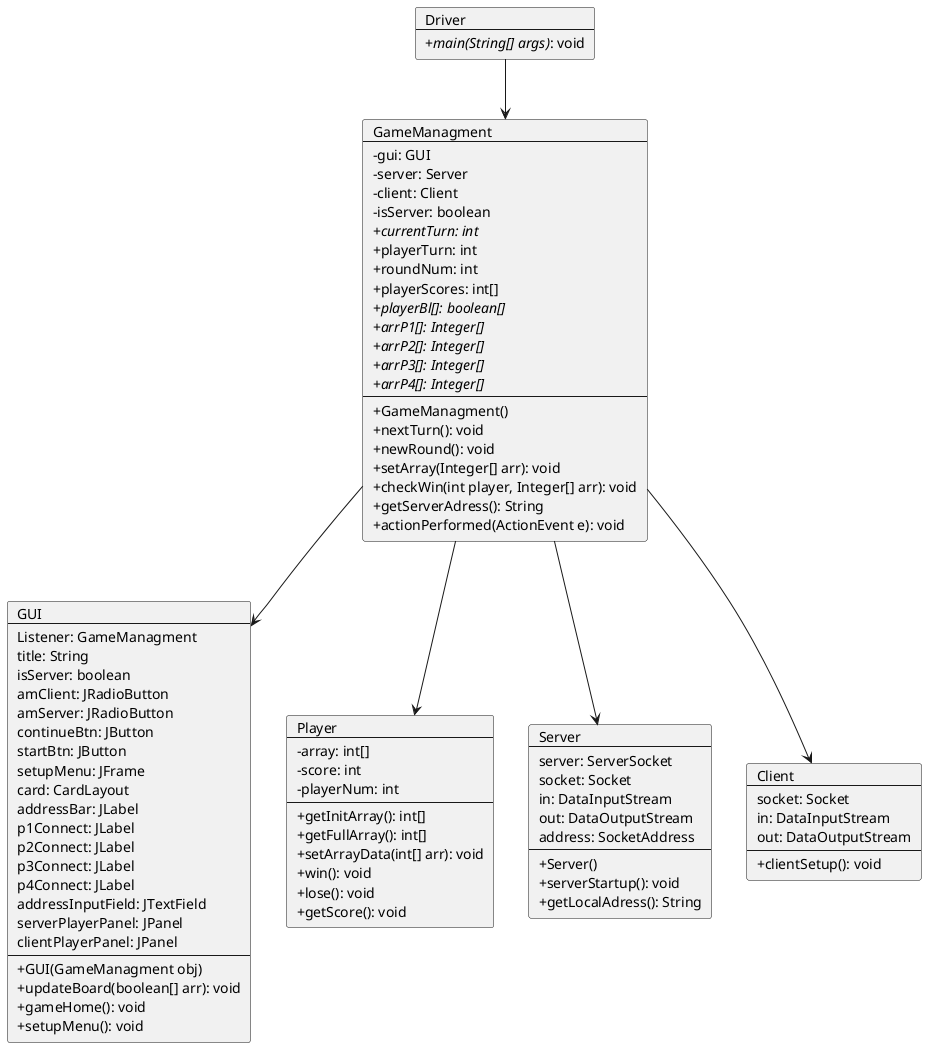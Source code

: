 // This uses PlantUML VSCode extention

@startuml

card Driver[
    Driver
    ----
    +<i>main(String[] args)</i>: void
]

card GameManagment[
    GameManagment
    ----
    -gui: GUI
    -server: Server
    -client: Client
    -isServer: boolean
    +<i>currentTurn: int
    +playerTurn: int
    +roundNum: int
    +playerScores: int[]
    +<i>playerBl[]: boolean[]
    +<i>arrP1[]: Integer[]
    +<i>arrP2[]: Integer[]
    +<i>arrP3[]: Integer[]
    +<i>arrP4[]: Integer[]
    ----
    +GameManagment()
    +nextTurn(): void
    +newRound(): void
    +setArray(Integer[] arr): void
    +checkWin(int player, Integer[] arr): void
    +getServerAdress(): String
    +actionPerformed(ActionEvent e): void
]

card GUI[
    GUI
    ----
    Listener: GameManagment
    title: String
    isServer: boolean
    amClient: JRadioButton
    amServer: JRadioButton
    continueBtn: JButton
    startBtn: JButton
    setupMenu: JFrame
    card: CardLayout
    addressBar: JLabel
    p1Connect: JLabel
    p2Connect: JLabel
    p3Connect: JLabel
    p4Connect: JLabel
    addressInputField: JTextField
    serverPlayerPanel: JPanel
    clientPlayerPanel: JPanel
    ----
    +GUI(GameManagment obj)
    +updateBoard(boolean[] arr): void
    +gameHome(): void
    +setupMenu(): void
]

card Player[
    Player
    ----
    -array: int[]
    -score: int
    -playerNum: int
    ----
    +getInitArray(): int[]
    +getFullArray(): int[]
    +setArrayData(int[] arr): void
    +win(): void
    +lose(): void
    +getScore(): void
]

card Server[
    Server
    ----
    server: ServerSocket
    socket: Socket
    in: DataInputStream
    out: DataOutputStream
    address: SocketAddress
    ----
    +Server()
    +serverStartup(): void
    +getLocalAdress(): String
]

card Client[
    Client
    ----
    socket: Socket
    in: DataInputStream
    out: DataOutputStream
    ----
    +clientSetup(): void
]

Driver --> GameManagment
GameManagment --> GUI
GameManagment --> Player
GameManagment --> Server
GameManagment --> Client

@enduml